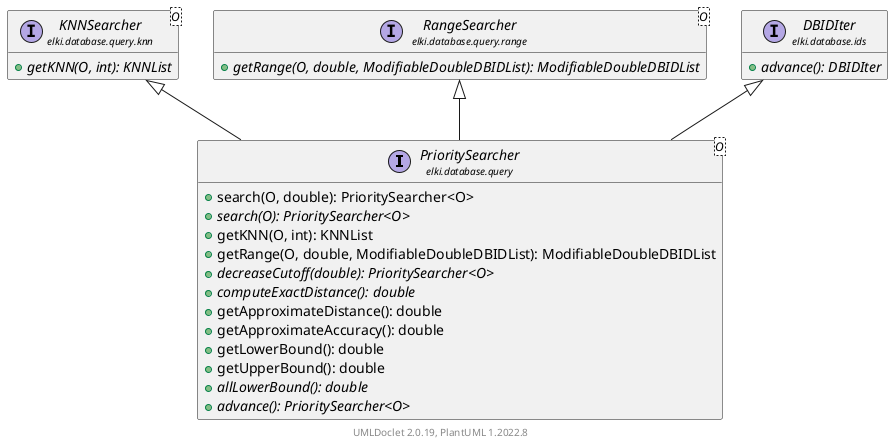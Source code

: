@startuml
    remove .*\.(Instance|Par|Parameterizer|Factory)$
    set namespaceSeparator none
    hide empty fields
    hide empty methods

    interface "<size:14>PrioritySearcher\n<size:10>elki.database.query" as elki.database.query.PrioritySearcher<O> [[PrioritySearcher.html]] {
        +search(O, double): PrioritySearcher<O>
        {abstract} +search(O): PrioritySearcher<O>
        +getKNN(O, int): KNNList
        +getRange(O, double, ModifiableDoubleDBIDList): ModifiableDoubleDBIDList
        {abstract} +decreaseCutoff(double): PrioritySearcher<O>
        {abstract} +computeExactDistance(): double
        +getApproximateDistance(): double
        +getApproximateAccuracy(): double
        +getLowerBound(): double
        +getUpperBound(): double
        {abstract} +allLowerBound(): double
        {abstract} +advance(): PrioritySearcher<O>
    }

    interface "<size:14>KNNSearcher\n<size:10>elki.database.query.knn" as elki.database.query.knn.KNNSearcher<O> [[knn/KNNSearcher.html]] {
        {abstract} +getKNN(O, int): KNNList
    }
    interface "<size:14>RangeSearcher\n<size:10>elki.database.query.range" as elki.database.query.range.RangeSearcher<O> [[range/RangeSearcher.html]] {
        {abstract} +getRange(O, double, ModifiableDoubleDBIDList): ModifiableDoubleDBIDList
    }
    interface "<size:14>DBIDIter\n<size:10>elki.database.ids" as elki.database.ids.DBIDIter [[../ids/DBIDIter.html]] {
        {abstract} +advance(): DBIDIter
    }

    elki.database.query.knn.KNNSearcher <|-- elki.database.query.PrioritySearcher
    elki.database.query.range.RangeSearcher <|-- elki.database.query.PrioritySearcher
    elki.database.ids.DBIDIter <|-- elki.database.query.PrioritySearcher

    center footer UMLDoclet 2.0.19, PlantUML 1.2022.8
@enduml
